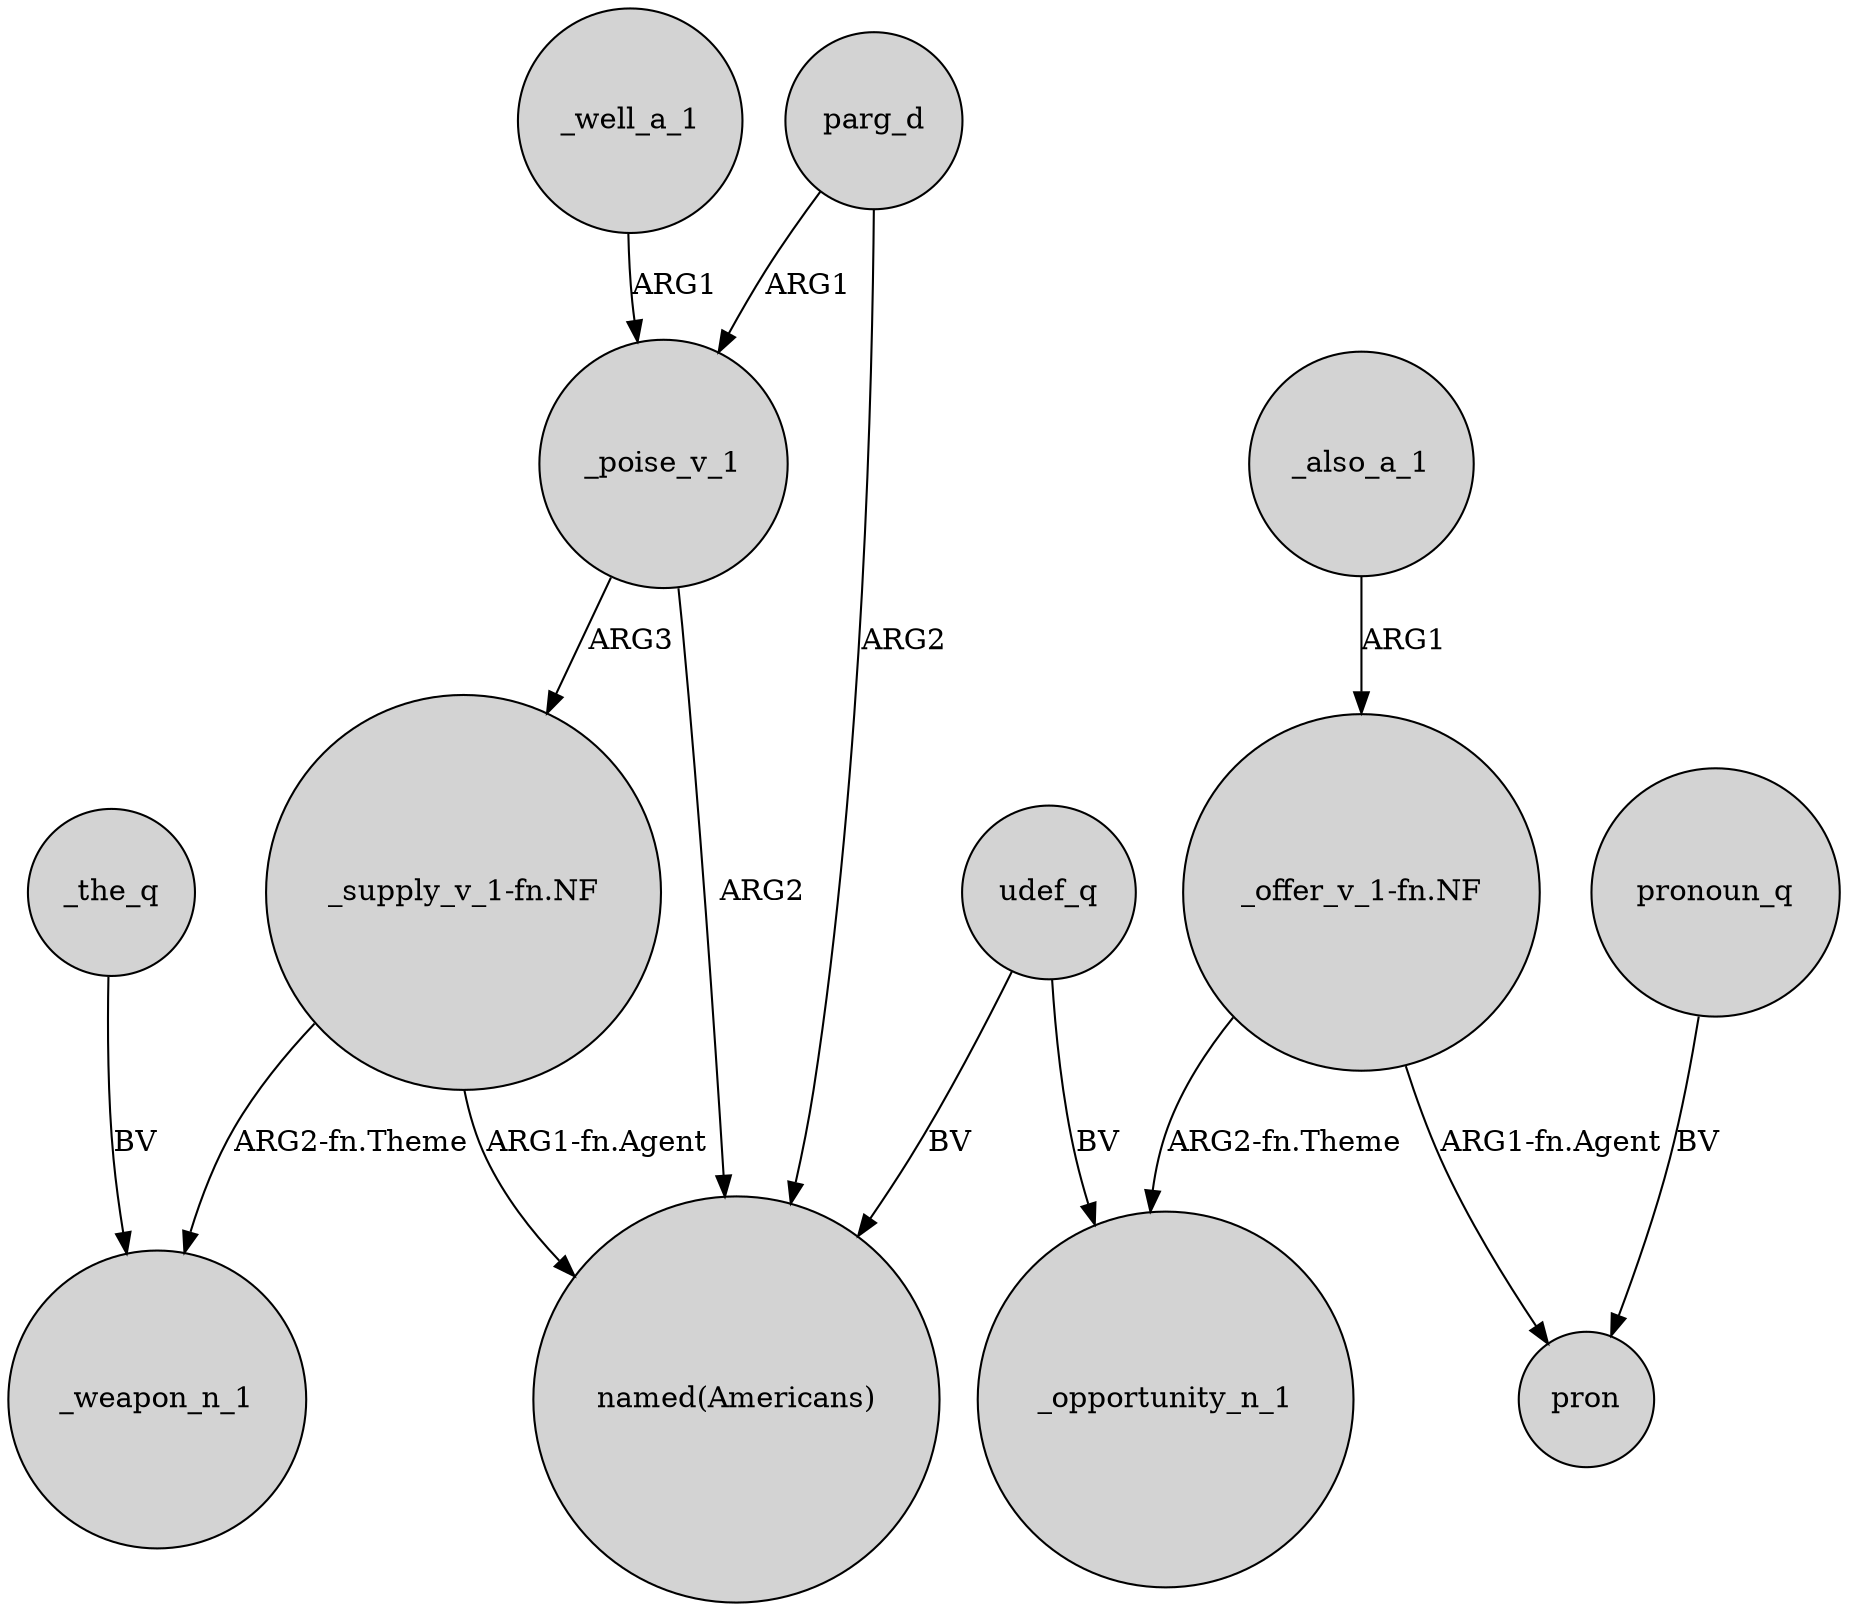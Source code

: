 digraph {
	node [shape=circle style=filled]
	_the_q -> _weapon_n_1 [label=BV]
	"_offer_v_1-fn.NF" -> _opportunity_n_1 [label="ARG2-fn.Theme"]
	parg_d -> _poise_v_1 [label=ARG1]
	"_supply_v_1-fn.NF" -> _weapon_n_1 [label="ARG2-fn.Theme"]
	pronoun_q -> pron [label=BV]
	_well_a_1 -> _poise_v_1 [label=ARG1]
	_poise_v_1 -> "_supply_v_1-fn.NF" [label=ARG3]
	udef_q -> "named(Americans)" [label=BV]
	parg_d -> "named(Americans)" [label=ARG2]
	"_supply_v_1-fn.NF" -> "named(Americans)" [label="ARG1-fn.Agent"]
	udef_q -> _opportunity_n_1 [label=BV]
	_poise_v_1 -> "named(Americans)" [label=ARG2]
	_also_a_1 -> "_offer_v_1-fn.NF" [label=ARG1]
	"_offer_v_1-fn.NF" -> pron [label="ARG1-fn.Agent"]
}
